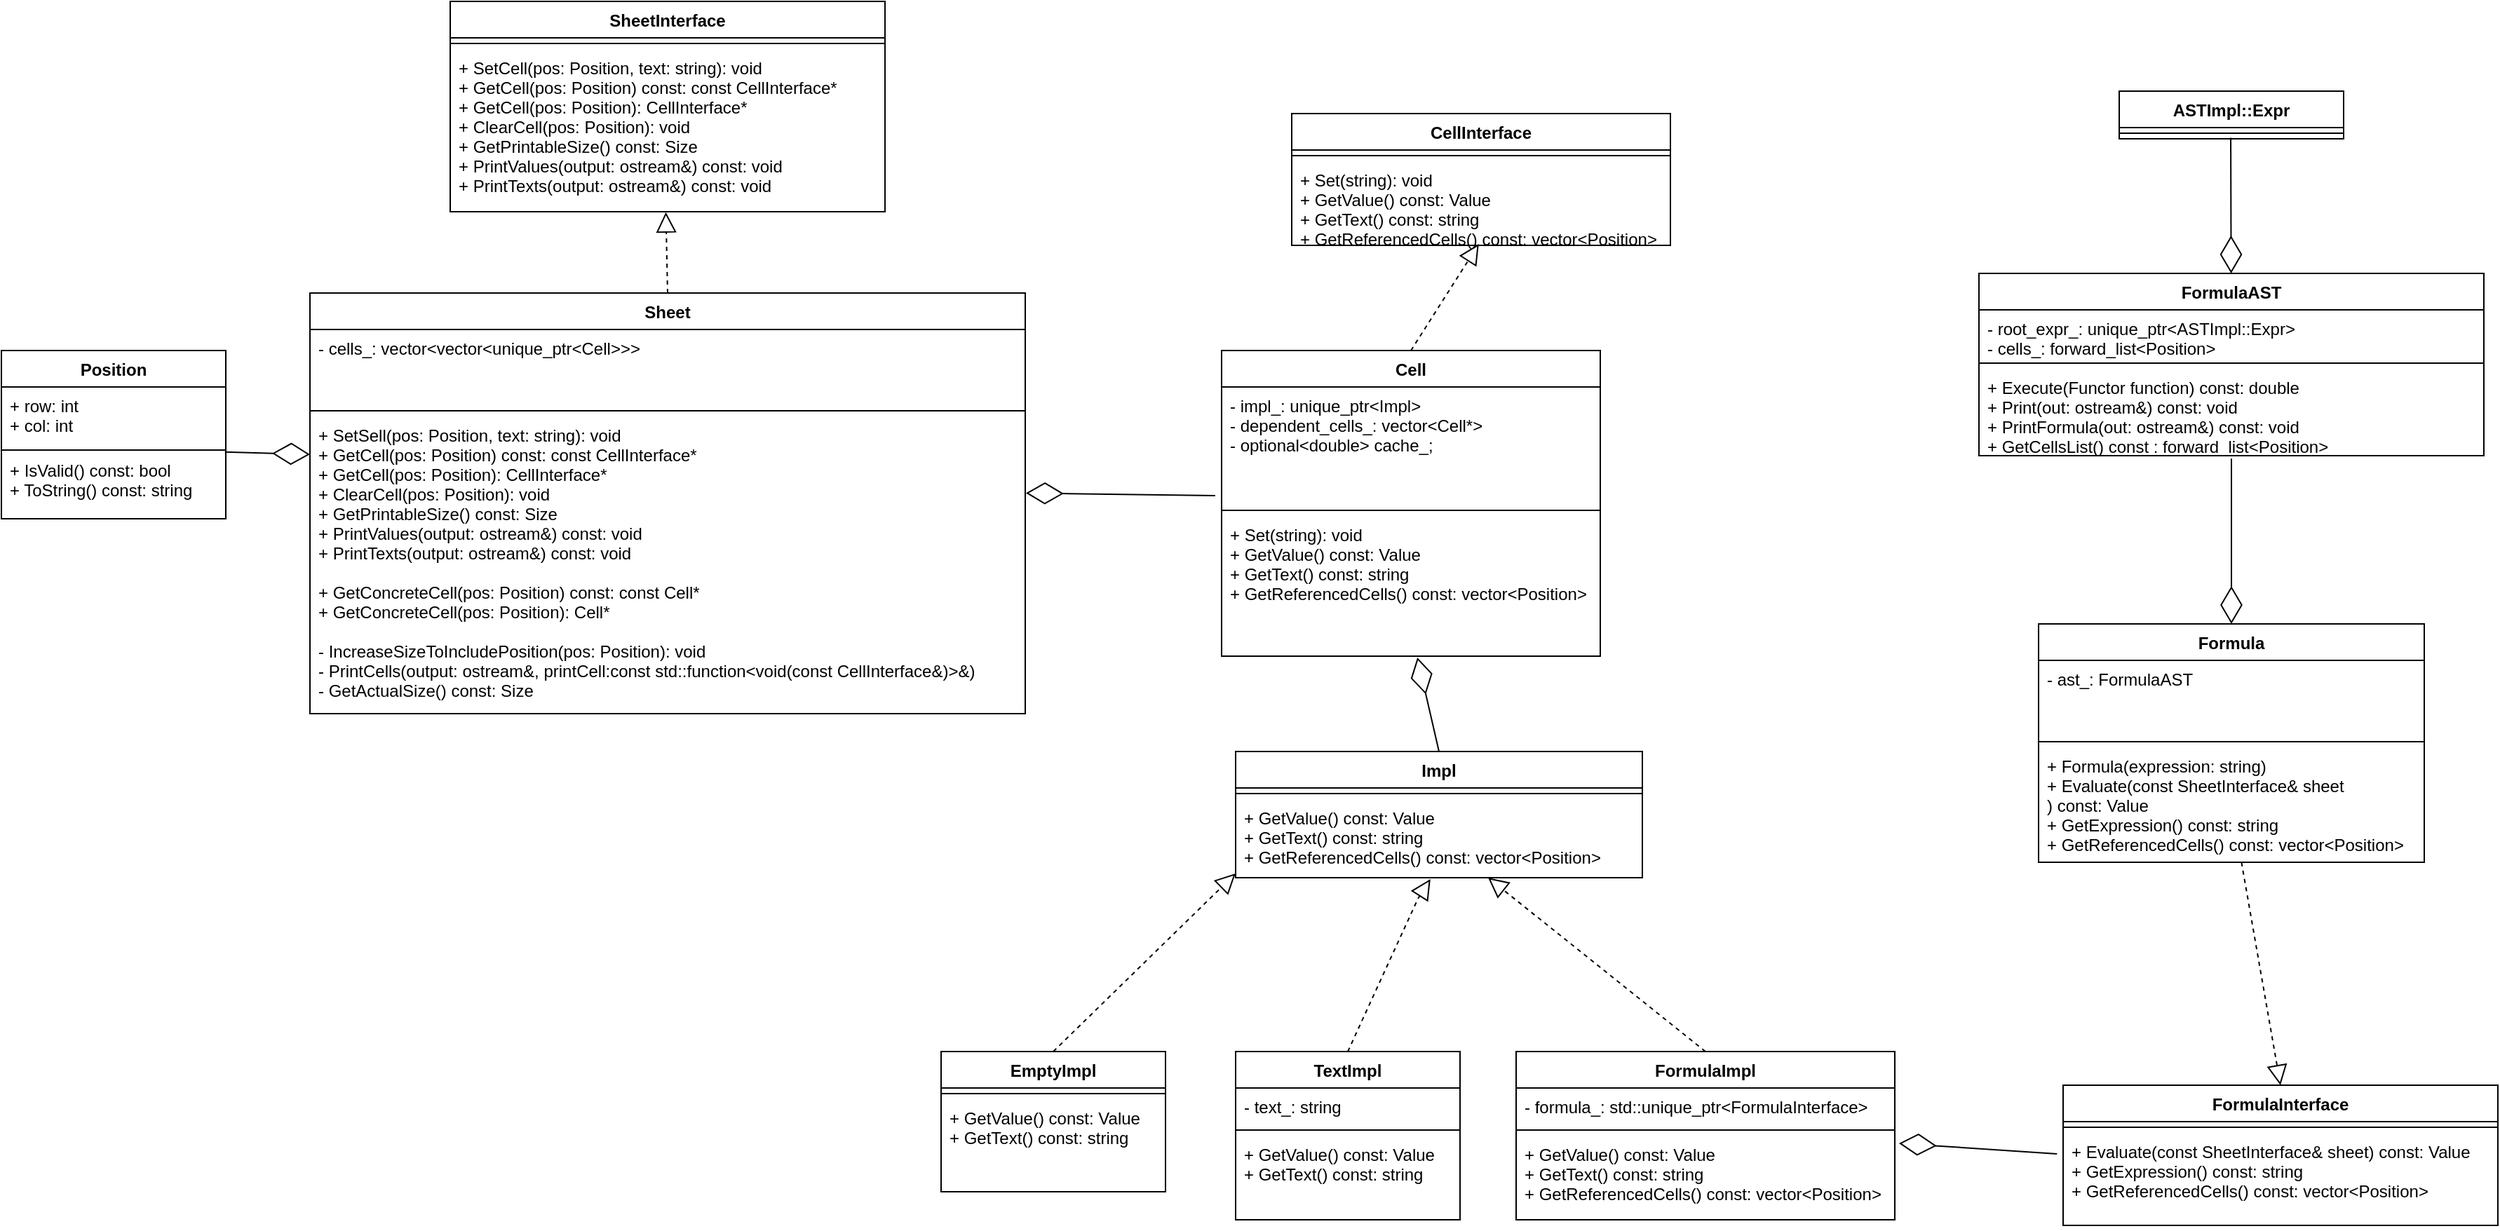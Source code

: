 <mxfile version="17.4.0" type="device"><diagram id="3nS3G6rN4xF5kTNlxv5d" name="Page-1"><mxGraphModel dx="1538" dy="838" grid="1" gridSize="10" guides="1" tooltips="1" connect="1" arrows="1" fold="1" page="1" pageScale="1" pageWidth="827" pageHeight="1169" math="0" shadow="0"><root><mxCell id="0"/><mxCell id="1" parent="0"/><mxCell id="-S3e_uq--V4zIhdj7lqT-1" value="CellInterface" style="swimlane;fontStyle=1;align=center;verticalAlign=top;childLayout=stackLayout;horizontal=1;startSize=26;horizontalStack=0;resizeParent=1;resizeParentMax=0;resizeLast=0;collapsible=1;marginBottom=0;" parent="1" vertex="1"><mxGeometry x="940" y="130" width="270" height="94" as="geometry"/></mxCell><mxCell id="-S3e_uq--V4zIhdj7lqT-3" value="" style="line;strokeWidth=1;fillColor=none;align=left;verticalAlign=middle;spacingTop=-1;spacingLeft=3;spacingRight=3;rotatable=0;labelPosition=right;points=[];portConstraint=eastwest;" parent="-S3e_uq--V4zIhdj7lqT-1" vertex="1"><mxGeometry y="26" width="270" height="8" as="geometry"/></mxCell><mxCell id="-S3e_uq--V4zIhdj7lqT-4" value="+ Set(string): void&#10;+ GetValue() const: Value&#10;+ GetText() const: string&#10;+ GetReferencedCells() const: vector&lt;Position&gt;" style="text;strokeColor=none;fillColor=none;align=left;verticalAlign=top;spacingLeft=4;spacingRight=4;overflow=hidden;rotatable=0;points=[[0,0.5],[1,0.5]];portConstraint=eastwest;" parent="-S3e_uq--V4zIhdj7lqT-1" vertex="1"><mxGeometry y="34" width="270" height="60" as="geometry"/></mxCell><mxCell id="-S3e_uq--V4zIhdj7lqT-10" value="SheetInterface" style="swimlane;fontStyle=1;align=center;verticalAlign=top;childLayout=stackLayout;horizontal=1;startSize=26;horizontalStack=0;resizeParent=1;resizeParentMax=0;resizeLast=0;collapsible=1;marginBottom=0;" parent="1" vertex="1"><mxGeometry x="340" y="50" width="310" height="150" as="geometry"/></mxCell><mxCell id="-S3e_uq--V4zIhdj7lqT-12" value="" style="line;strokeWidth=1;fillColor=none;align=left;verticalAlign=middle;spacingTop=-1;spacingLeft=3;spacingRight=3;rotatable=0;labelPosition=right;points=[];portConstraint=eastwest;" parent="-S3e_uq--V4zIhdj7lqT-10" vertex="1"><mxGeometry y="26" width="310" height="8" as="geometry"/></mxCell><mxCell id="-S3e_uq--V4zIhdj7lqT-13" value="+ SetCell(pos: Position, text: string): void&#10;+ GetCell(pos: Position) const: const CellInterface*&#10;+ GetCell(pos: Position): CellInterface*&#10;+ ClearCell(pos: Position): void&#10;+ GetPrintableSize() const: Size&#10;+ PrintValues(output: ostream&amp;) const: void&#10;+ PrintTexts(output: ostream&amp;) const: void" style="text;strokeColor=none;fillColor=none;align=left;verticalAlign=top;spacingLeft=4;spacingRight=4;overflow=hidden;rotatable=0;points=[[0,0.5],[1,0.5]];portConstraint=eastwest;" parent="-S3e_uq--V4zIhdj7lqT-10" vertex="1"><mxGeometry y="34" width="310" height="116" as="geometry"/></mxCell><mxCell id="-S3e_uq--V4zIhdj7lqT-15" value="FormulaInterface" style="swimlane;fontStyle=1;align=center;verticalAlign=top;childLayout=stackLayout;horizontal=1;startSize=26;horizontalStack=0;resizeParent=1;resizeParentMax=0;resizeLast=0;collapsible=1;marginBottom=0;" parent="1" vertex="1"><mxGeometry x="1490" y="823" width="310" height="100" as="geometry"/></mxCell><mxCell id="-S3e_uq--V4zIhdj7lqT-16" value="" style="line;strokeWidth=1;fillColor=none;align=left;verticalAlign=middle;spacingTop=-1;spacingLeft=3;spacingRight=3;rotatable=0;labelPosition=right;points=[];portConstraint=eastwest;" parent="-S3e_uq--V4zIhdj7lqT-15" vertex="1"><mxGeometry y="26" width="310" height="8" as="geometry"/></mxCell><mxCell id="-S3e_uq--V4zIhdj7lqT-17" value="+ Evaluate(const SheetInterface&amp; sheet) const: Value&#10;+ GetExpression() const: string&#10;+ GetReferencedCells() const: vector&lt;Position&gt;&#10;" style="text;strokeColor=none;fillColor=none;align=left;verticalAlign=top;spacingLeft=4;spacingRight=4;overflow=hidden;rotatable=0;points=[[0,0.5],[1,0.5]];portConstraint=eastwest;" parent="-S3e_uq--V4zIhdj7lqT-15" vertex="1"><mxGeometry y="34" width="310" height="66" as="geometry"/></mxCell><mxCell id="-S3e_uq--V4zIhdj7lqT-18" value="Position" style="swimlane;fontStyle=1;align=center;verticalAlign=top;childLayout=stackLayout;horizontal=1;startSize=26;horizontalStack=0;resizeParent=1;resizeParentMax=0;resizeLast=0;collapsible=1;marginBottom=0;" parent="1" vertex="1"><mxGeometry x="20" y="299" width="160" height="120" as="geometry"/></mxCell><mxCell id="-S3e_uq--V4zIhdj7lqT-19" value="+ row: int&#10;+ col: int" style="text;strokeColor=none;fillColor=none;align=left;verticalAlign=top;spacingLeft=4;spacingRight=4;overflow=hidden;rotatable=0;points=[[0,0.5],[1,0.5]];portConstraint=eastwest;" parent="-S3e_uq--V4zIhdj7lqT-18" vertex="1"><mxGeometry y="26" width="160" height="44" as="geometry"/></mxCell><mxCell id="-S3e_uq--V4zIhdj7lqT-20" value="" style="line;strokeWidth=1;fillColor=none;align=left;verticalAlign=middle;spacingTop=-1;spacingLeft=3;spacingRight=3;rotatable=0;labelPosition=right;points=[];portConstraint=eastwest;" parent="-S3e_uq--V4zIhdj7lqT-18" vertex="1"><mxGeometry y="70" width="160" height="2" as="geometry"/></mxCell><mxCell id="-S3e_uq--V4zIhdj7lqT-21" value="+ IsValid() const: bool&#10;+ ToString() const: string&#10;" style="text;strokeColor=none;fillColor=none;align=left;verticalAlign=top;spacingLeft=4;spacingRight=4;overflow=hidden;rotatable=0;points=[[0,0.5],[1,0.5]];portConstraint=eastwest;" parent="-S3e_uq--V4zIhdj7lqT-18" vertex="1"><mxGeometry y="72" width="160" height="48" as="geometry"/></mxCell><mxCell id="-S3e_uq--V4zIhdj7lqT-22" value="Cell" style="swimlane;fontStyle=1;align=center;verticalAlign=top;childLayout=stackLayout;horizontal=1;startSize=26;horizontalStack=0;resizeParent=1;resizeParentMax=0;resizeLast=0;collapsible=1;marginBottom=0;" parent="1" vertex="1"><mxGeometry x="890" y="299" width="270" height="218" as="geometry"/></mxCell><mxCell id="-S3e_uq--V4zIhdj7lqT-23" value="- impl_: unique_ptr&lt;Impl&gt;&#10;- dependent_cells_: vector&lt;Cell*&gt;&#10;- optional&lt;double&gt; cache_;" style="text;strokeColor=none;fillColor=none;align=left;verticalAlign=top;spacingLeft=4;spacingRight=4;overflow=hidden;rotatable=0;points=[[0,0.5],[1,0.5]];portConstraint=eastwest;" parent="-S3e_uq--V4zIhdj7lqT-22" vertex="1"><mxGeometry y="26" width="270" height="84" as="geometry"/></mxCell><mxCell id="-S3e_uq--V4zIhdj7lqT-24" value="" style="line;strokeWidth=1;fillColor=none;align=left;verticalAlign=middle;spacingTop=-1;spacingLeft=3;spacingRight=3;rotatable=0;labelPosition=right;points=[];portConstraint=eastwest;" parent="-S3e_uq--V4zIhdj7lqT-22" vertex="1"><mxGeometry y="110" width="270" height="8" as="geometry"/></mxCell><mxCell id="-S3e_uq--V4zIhdj7lqT-25" value="+ Set(string): void&#10;+ GetValue() const: Value&#10;+ GetText() const: string&#10;+ GetReferencedCells() const: vector&lt;Position&gt;" style="text;strokeColor=none;fillColor=none;align=left;verticalAlign=top;spacingLeft=4;spacingRight=4;overflow=hidden;rotatable=0;points=[[0,0.5],[1,0.5]];portConstraint=eastwest;" parent="-S3e_uq--V4zIhdj7lqT-22" vertex="1"><mxGeometry y="118" width="270" height="100" as="geometry"/></mxCell><mxCell id="-S3e_uq--V4zIhdj7lqT-27" value="" style="endArrow=block;dashed=1;endFill=0;endSize=12;html=1;rounded=0;entryX=0.494;entryY=0.983;entryDx=0;entryDy=0;entryPerimeter=0;exitX=0.5;exitY=0;exitDx=0;exitDy=0;" parent="1" source="-S3e_uq--V4zIhdj7lqT-22" target="-S3e_uq--V4zIhdj7lqT-4" edge="1"><mxGeometry width="160" relative="1" as="geometry"><mxPoint x="130" y="69" as="sourcePoint"/><mxPoint x="290" y="69" as="targetPoint"/></mxGeometry></mxCell><mxCell id="-S3e_uq--V4zIhdj7lqT-28" value="Sheet" style="swimlane;fontStyle=1;align=center;verticalAlign=top;childLayout=stackLayout;horizontal=1;startSize=26;horizontalStack=0;resizeParent=1;resizeParentMax=0;resizeLast=0;collapsible=1;marginBottom=0;" parent="1" vertex="1"><mxGeometry x="240" y="258" width="510" height="300" as="geometry"/></mxCell><mxCell id="-S3e_uq--V4zIhdj7lqT-29" value="- cells_: vector&lt;vector&lt;unique_ptr&lt;Cell&gt;&gt;&gt;" style="text;strokeColor=none;fillColor=none;align=left;verticalAlign=top;spacingLeft=4;spacingRight=4;overflow=hidden;rotatable=0;points=[[0,0.5],[1,0.5]];portConstraint=eastwest;" parent="-S3e_uq--V4zIhdj7lqT-28" vertex="1"><mxGeometry y="26" width="510" height="54" as="geometry"/></mxCell><mxCell id="-S3e_uq--V4zIhdj7lqT-30" value="" style="line;strokeWidth=1;fillColor=none;align=left;verticalAlign=middle;spacingTop=-1;spacingLeft=3;spacingRight=3;rotatable=0;labelPosition=right;points=[];portConstraint=eastwest;" parent="-S3e_uq--V4zIhdj7lqT-28" vertex="1"><mxGeometry y="80" width="510" height="8" as="geometry"/></mxCell><mxCell id="-S3e_uq--V4zIhdj7lqT-31" value="+ SetSell(pos: Position, text: string): void&#10;+ GetCell(pos: Position) const: const CellInterface*&#10;+ GetCell(pos: Position): CellInterface*&#10;+ ClearCell(pos: Position): void&#10;+ GetPrintableSize() const: Size&#10;+ PrintValues(output: ostream&amp;) const: void&#10;+ PrintTexts(output: ostream&amp;) const: void&#10;&#10;+ GetConcreteCell(pos: Position) const: const Cell*&#10;+ GetConcreteCell(pos: Position): Cell*&#10;&#10;- IncreaseSizeToIncludePosition(pos: Position): void&#10;- PrintCells(output: ostream&amp;, printCell:const std::function&lt;void(const CellInterface&amp;)&gt;&amp;)&#10;- GetActualSize() const: Size" style="text;strokeColor=none;fillColor=none;align=left;verticalAlign=top;spacingLeft=4;spacingRight=4;overflow=hidden;rotatable=0;points=[[0,0.5],[1,0.5]];portConstraint=eastwest;" parent="-S3e_uq--V4zIhdj7lqT-28" vertex="1"><mxGeometry y="88" width="510" height="212" as="geometry"/></mxCell><mxCell id="-S3e_uq--V4zIhdj7lqT-32" value="" style="endArrow=block;dashed=1;endFill=0;endSize=12;html=1;rounded=0;entryX=0.496;entryY=1.003;entryDx=0;entryDy=0;entryPerimeter=0;exitX=0.5;exitY=0;exitDx=0;exitDy=0;" parent="1" source="-S3e_uq--V4zIhdj7lqT-28" target="-S3e_uq--V4zIhdj7lqT-13" edge="1"><mxGeometry width="160" relative="1" as="geometry"><mxPoint x="435" y="66" as="sourcePoint"/><mxPoint x="434.52" y="-4" as="targetPoint"/></mxGeometry></mxCell><mxCell id="-S3e_uq--V4zIhdj7lqT-34" value="Formula" style="swimlane;fontStyle=1;align=center;verticalAlign=top;childLayout=stackLayout;horizontal=1;startSize=26;horizontalStack=0;resizeParent=1;resizeParentMax=0;resizeLast=0;collapsible=1;marginBottom=0;" parent="1" vertex="1"><mxGeometry x="1472.5" y="494" width="275" height="170" as="geometry"/></mxCell><mxCell id="-S3e_uq--V4zIhdj7lqT-35" value="- ast_: FormulaAST" style="text;strokeColor=none;fillColor=none;align=left;verticalAlign=top;spacingLeft=4;spacingRight=4;overflow=hidden;rotatable=0;points=[[0,0.5],[1,0.5]];portConstraint=eastwest;" parent="-S3e_uq--V4zIhdj7lqT-34" vertex="1"><mxGeometry y="26" width="275" height="54" as="geometry"/></mxCell><mxCell id="-S3e_uq--V4zIhdj7lqT-36" value="" style="line;strokeWidth=1;fillColor=none;align=left;verticalAlign=middle;spacingTop=-1;spacingLeft=3;spacingRight=3;rotatable=0;labelPosition=right;points=[];portConstraint=eastwest;" parent="-S3e_uq--V4zIhdj7lqT-34" vertex="1"><mxGeometry y="80" width="275" height="8" as="geometry"/></mxCell><mxCell id="-S3e_uq--V4zIhdj7lqT-37" value="+ Formula(expression: string)&#10;+ Evaluate(const SheetInterface&amp; sheet&#10;) const: Value&#10;+ GetExpression() const: string&#10;+ GetReferencedCells() const: vector&lt;Position&gt;" style="text;strokeColor=none;fillColor=none;align=left;verticalAlign=top;spacingLeft=4;spacingRight=4;overflow=hidden;rotatable=0;points=[[0,0.5],[1,0.5]];portConstraint=eastwest;" parent="-S3e_uq--V4zIhdj7lqT-34" vertex="1"><mxGeometry y="88" width="275" height="82" as="geometry"/></mxCell><mxCell id="-S3e_uq--V4zIhdj7lqT-38" value="" style="endArrow=block;dashed=1;endFill=0;endSize=12;html=1;rounded=0;entryX=0.5;entryY=0;entryDx=0;entryDy=0;" parent="1" source="-S3e_uq--V4zIhdj7lqT-37" target="-S3e_uq--V4zIhdj7lqT-15" edge="1"><mxGeometry width="160" relative="1" as="geometry"><mxPoint x="1276" y="594" as="sourcePoint"/><mxPoint x="912" y="114" as="targetPoint"/></mxGeometry></mxCell><mxCell id="-S3e_uq--V4zIhdj7lqT-39" value="Impl" style="swimlane;fontStyle=1;align=center;verticalAlign=top;childLayout=stackLayout;horizontal=1;startSize=26;horizontalStack=0;resizeParent=1;resizeParentMax=0;resizeLast=0;collapsible=1;marginBottom=0;" parent="1" vertex="1"><mxGeometry x="900" y="585" width="290" height="90" as="geometry"/></mxCell><mxCell id="-S3e_uq--V4zIhdj7lqT-40" value="" style="line;strokeWidth=1;fillColor=none;align=left;verticalAlign=middle;spacingTop=-1;spacingLeft=3;spacingRight=3;rotatable=0;labelPosition=right;points=[];portConstraint=eastwest;" parent="-S3e_uq--V4zIhdj7lqT-39" vertex="1"><mxGeometry y="26" width="290" height="8" as="geometry"/></mxCell><mxCell id="-S3e_uq--V4zIhdj7lqT-41" value="+ GetValue() const: Value&#10;+ GetText() const: string&#10;+ GetReferencedCells() const: vector&lt;Position&gt;&#10;&#10;" style="text;strokeColor=none;fillColor=none;align=left;verticalAlign=top;spacingLeft=4;spacingRight=4;overflow=hidden;rotatable=0;points=[[0,0.5],[1,0.5]];portConstraint=eastwest;" parent="-S3e_uq--V4zIhdj7lqT-39" vertex="1"><mxGeometry y="34" width="290" height="56" as="geometry"/></mxCell><mxCell id="-S3e_uq--V4zIhdj7lqT-46" value="EmptyImpl" style="swimlane;fontStyle=1;align=center;verticalAlign=top;childLayout=stackLayout;horizontal=1;startSize=26;horizontalStack=0;resizeParent=1;resizeParentMax=0;resizeLast=0;collapsible=1;marginBottom=0;" parent="1" vertex="1"><mxGeometry x="690" y="799" width="160" height="100" as="geometry"/></mxCell><mxCell id="-S3e_uq--V4zIhdj7lqT-48" value="" style="line;strokeWidth=1;fillColor=none;align=left;verticalAlign=middle;spacingTop=-1;spacingLeft=3;spacingRight=3;rotatable=0;labelPosition=right;points=[];portConstraint=eastwest;" parent="-S3e_uq--V4zIhdj7lqT-46" vertex="1"><mxGeometry y="26" width="160" height="8" as="geometry"/></mxCell><mxCell id="-S3e_uq--V4zIhdj7lqT-49" value="+ GetValue() const: Value&#10;+ GetText() const: string&#10;" style="text;strokeColor=none;fillColor=none;align=left;verticalAlign=top;spacingLeft=4;spacingRight=4;overflow=hidden;rotatable=0;points=[[0,0.5],[1,0.5]];portConstraint=eastwest;" parent="-S3e_uq--V4zIhdj7lqT-46" vertex="1"><mxGeometry y="34" width="160" height="66" as="geometry"/></mxCell><mxCell id="-S3e_uq--V4zIhdj7lqT-50" value="TextImpl" style="swimlane;fontStyle=1;align=center;verticalAlign=top;childLayout=stackLayout;horizontal=1;startSize=26;horizontalStack=0;resizeParent=1;resizeParentMax=0;resizeLast=0;collapsible=1;marginBottom=0;" parent="1" vertex="1"><mxGeometry x="900" y="799" width="160" height="120" as="geometry"/></mxCell><mxCell id="-S3e_uq--V4zIhdj7lqT-51" value="- text_: string" style="text;strokeColor=none;fillColor=none;align=left;verticalAlign=top;spacingLeft=4;spacingRight=4;overflow=hidden;rotatable=0;points=[[0,0.5],[1,0.5]];portConstraint=eastwest;" parent="-S3e_uq--V4zIhdj7lqT-50" vertex="1"><mxGeometry y="26" width="160" height="26" as="geometry"/></mxCell><mxCell id="-S3e_uq--V4zIhdj7lqT-52" value="" style="line;strokeWidth=1;fillColor=none;align=left;verticalAlign=middle;spacingTop=-1;spacingLeft=3;spacingRight=3;rotatable=0;labelPosition=right;points=[];portConstraint=eastwest;" parent="-S3e_uq--V4zIhdj7lqT-50" vertex="1"><mxGeometry y="52" width="160" height="8" as="geometry"/></mxCell><mxCell id="-S3e_uq--V4zIhdj7lqT-53" value="+ GetValue() const: Value&#10;+ GetText() const: string&#10;" style="text;strokeColor=none;fillColor=none;align=left;verticalAlign=top;spacingLeft=4;spacingRight=4;overflow=hidden;rotatable=0;points=[[0,0.5],[1,0.5]];portConstraint=eastwest;" parent="-S3e_uq--V4zIhdj7lqT-50" vertex="1"><mxGeometry y="60" width="160" height="60" as="geometry"/></mxCell><mxCell id="-S3e_uq--V4zIhdj7lqT-54" value="FormulaImpl" style="swimlane;fontStyle=1;align=center;verticalAlign=top;childLayout=stackLayout;horizontal=1;startSize=26;horizontalStack=0;resizeParent=1;resizeParentMax=0;resizeLast=0;collapsible=1;marginBottom=0;" parent="1" vertex="1"><mxGeometry x="1100" y="799" width="270" height="120" as="geometry"/></mxCell><mxCell id="-S3e_uq--V4zIhdj7lqT-55" value="- formula_: std::unique_ptr&lt;FormulaInterface&gt; " style="text;strokeColor=none;fillColor=none;align=left;verticalAlign=top;spacingLeft=4;spacingRight=4;overflow=hidden;rotatable=0;points=[[0,0.5],[1,0.5]];portConstraint=eastwest;" parent="-S3e_uq--V4zIhdj7lqT-54" vertex="1"><mxGeometry y="26" width="270" height="26" as="geometry"/></mxCell><mxCell id="-S3e_uq--V4zIhdj7lqT-56" value="" style="line;strokeWidth=1;fillColor=none;align=left;verticalAlign=middle;spacingTop=-1;spacingLeft=3;spacingRight=3;rotatable=0;labelPosition=right;points=[];portConstraint=eastwest;" parent="-S3e_uq--V4zIhdj7lqT-54" vertex="1"><mxGeometry y="52" width="270" height="8" as="geometry"/></mxCell><mxCell id="-S3e_uq--V4zIhdj7lqT-57" value="+ GetValue() const: Value&#10;+ GetText() const: string&#10;+ GetReferencedCells() const: vector&lt;Position&gt;&#10;" style="text;strokeColor=none;fillColor=none;align=left;verticalAlign=top;spacingLeft=4;spacingRight=4;overflow=hidden;rotatable=0;points=[[0,0.5],[1,0.5]];portConstraint=eastwest;" parent="-S3e_uq--V4zIhdj7lqT-54" vertex="1"><mxGeometry y="60" width="270" height="60" as="geometry"/></mxCell><mxCell id="-S3e_uq--V4zIhdj7lqT-58" value="" style="endArrow=block;dashed=1;endFill=0;endSize=12;html=1;rounded=0;exitX=0.5;exitY=0;exitDx=0;exitDy=0;entryX=0;entryY=0.946;entryDx=0;entryDy=0;entryPerimeter=0;" parent="1" source="-S3e_uq--V4zIhdj7lqT-46" target="-S3e_uq--V4zIhdj7lqT-41" edge="1"><mxGeometry width="160" relative="1" as="geometry"><mxPoint x="550" y="699" as="sourcePoint"/><mxPoint x="880" y="680" as="targetPoint"/></mxGeometry></mxCell><mxCell id="-S3e_uq--V4zIhdj7lqT-59" value="" style="endArrow=block;dashed=1;endFill=0;endSize=12;html=1;rounded=0;exitX=0.5;exitY=0;exitDx=0;exitDy=0;entryX=0.479;entryY=1.018;entryDx=0;entryDy=0;entryPerimeter=0;" parent="1" source="-S3e_uq--V4zIhdj7lqT-50" target="-S3e_uq--V4zIhdj7lqT-41" edge="1"><mxGeometry width="160" relative="1" as="geometry"><mxPoint x="790" y="729" as="sourcePoint"/><mxPoint x="1040" y="680" as="targetPoint"/><Array as="points"><mxPoint x="1030" y="690"/></Array></mxGeometry></mxCell><mxCell id="-S3e_uq--V4zIhdj7lqT-60" value="" style="endArrow=block;dashed=1;endFill=0;endSize=12;html=1;rounded=0;exitX=0.5;exitY=0;exitDx=0;exitDy=0;" parent="1" source="-S3e_uq--V4zIhdj7lqT-54" target="-S3e_uq--V4zIhdj7lqT-41" edge="1"><mxGeometry width="160" relative="1" as="geometry"><mxPoint x="870" y="649" as="sourcePoint"/><mxPoint x="1180" y="680" as="targetPoint"/></mxGeometry></mxCell><mxCell id="-S3e_uq--V4zIhdj7lqT-61" value="" style="endArrow=diamondThin;endFill=0;endSize=24;html=1;rounded=0;exitX=0.5;exitY=0;exitDx=0;exitDy=0;entryX=0.517;entryY=1.01;entryDx=0;entryDy=0;entryPerimeter=0;" parent="1" source="-S3e_uq--V4zIhdj7lqT-39" target="-S3e_uq--V4zIhdj7lqT-25" edge="1"><mxGeometry width="160" relative="1" as="geometry"><mxPoint x="510" y="489" as="sourcePoint"/><mxPoint x="670" y="489" as="targetPoint"/></mxGeometry></mxCell><mxCell id="-S3e_uq--V4zIhdj7lqT-62" value="" style="endArrow=diamondThin;endFill=0;endSize=24;html=1;rounded=0;entryX=1.001;entryY=0.258;entryDx=0;entryDy=0;entryPerimeter=0;exitX=-0.017;exitY=0.922;exitDx=0;exitDy=0;exitPerimeter=0;" parent="1" source="-S3e_uq--V4zIhdj7lqT-23" target="-S3e_uq--V4zIhdj7lqT-31" edge="1"><mxGeometry width="160" relative="1" as="geometry"><mxPoint x="790" y="780" as="sourcePoint"/><mxPoint x="950" y="780" as="targetPoint"/></mxGeometry></mxCell><mxCell id="-S3e_uq--V4zIhdj7lqT-64" value="" style="endArrow=diamondThin;endFill=0;endSize=24;html=1;rounded=0;exitX=0.996;exitY=0.007;exitDx=0;exitDy=0;exitPerimeter=0;entryX=0;entryY=0.128;entryDx=0;entryDy=0;entryPerimeter=0;" parent="1" source="-S3e_uq--V4zIhdj7lqT-21" target="-S3e_uq--V4zIhdj7lqT-31" edge="1"><mxGeometry width="160" relative="1" as="geometry"><mxPoint x="320" y="546" as="sourcePoint"/><mxPoint x="410" y="352" as="targetPoint"/></mxGeometry></mxCell><mxCell id="-S3e_uq--V4zIhdj7lqT-66" value="FormulaAST" style="swimlane;fontStyle=1;align=center;verticalAlign=top;childLayout=stackLayout;horizontal=1;startSize=26;horizontalStack=0;resizeParent=1;resizeParentMax=0;resizeLast=0;collapsible=1;marginBottom=0;" parent="1" vertex="1"><mxGeometry x="1430" y="244" width="360" height="130" as="geometry"/></mxCell><mxCell id="-S3e_uq--V4zIhdj7lqT-67" value="- root_expr_: unique_ptr&lt;ASTImpl::Expr&gt;&#10;- cells_: forward_list&lt;Position&gt;" style="text;strokeColor=none;fillColor=none;align=left;verticalAlign=top;spacingLeft=4;spacingRight=4;overflow=hidden;rotatable=0;points=[[0,0.5],[1,0.5]];portConstraint=eastwest;" parent="-S3e_uq--V4zIhdj7lqT-66" vertex="1"><mxGeometry y="26" width="360" height="34" as="geometry"/></mxCell><mxCell id="-S3e_uq--V4zIhdj7lqT-68" value="" style="line;strokeWidth=1;fillColor=none;align=left;verticalAlign=middle;spacingTop=-1;spacingLeft=3;spacingRight=3;rotatable=0;labelPosition=right;points=[];portConstraint=eastwest;" parent="-S3e_uq--V4zIhdj7lqT-66" vertex="1"><mxGeometry y="60" width="360" height="8" as="geometry"/></mxCell><mxCell id="-S3e_uq--V4zIhdj7lqT-69" value="+ Execute(Functor function) const: double&#10;+ Print(out: ostream&amp;) const: void&#10;+ PrintFormula(out: ostream&amp;) const: void&#10;+ GetCellsList() const : forward_list&lt;Position&gt;" style="text;strokeColor=none;fillColor=none;align=left;verticalAlign=top;spacingLeft=4;spacingRight=4;overflow=hidden;rotatable=0;points=[[0,0.5],[1,0.5]];portConstraint=eastwest;" parent="-S3e_uq--V4zIhdj7lqT-66" vertex="1"><mxGeometry y="68" width="360" height="62" as="geometry"/></mxCell><mxCell id="-S3e_uq--V4zIhdj7lqT-70" value="ASTImpl::Expr" style="swimlane;fontStyle=1;align=center;verticalAlign=top;childLayout=stackLayout;horizontal=1;startSize=26;horizontalStack=0;resizeParent=1;resizeParentMax=0;resizeLast=0;collapsible=1;marginBottom=0;" parent="1" vertex="1"><mxGeometry x="1530" y="114" width="160" height="34" as="geometry"/></mxCell><mxCell id="-S3e_uq--V4zIhdj7lqT-72" value="" style="line;strokeWidth=1;fillColor=none;align=left;verticalAlign=middle;spacingTop=-1;spacingLeft=3;spacingRight=3;rotatable=0;labelPosition=right;points=[];portConstraint=eastwest;" parent="-S3e_uq--V4zIhdj7lqT-70" vertex="1"><mxGeometry y="26" width="160" height="8" as="geometry"/></mxCell><mxCell id="-S3e_uq--V4zIhdj7lqT-75" value="" style="endArrow=diamondThin;endFill=0;endSize=24;html=1;rounded=0;exitX=0.497;exitY=0.912;exitDx=0;exitDy=0;exitPerimeter=0;" parent="1" source="-S3e_uq--V4zIhdj7lqT-72" target="-S3e_uq--V4zIhdj7lqT-66" edge="1"><mxGeometry width="160" relative="1" as="geometry"><mxPoint x="1542" y="714" as="sourcePoint"/><mxPoint x="1256" y="234" as="targetPoint"/></mxGeometry></mxCell><mxCell id="-S3e_uq--V4zIhdj7lqT-77" value="" style="endArrow=diamondThin;endFill=0;endSize=24;html=1;rounded=0;entryX=0.5;entryY=0;entryDx=0;entryDy=0;exitX=0.5;exitY=1.035;exitDx=0;exitDy=0;exitPerimeter=0;" parent="1" source="-S3e_uq--V4zIhdj7lqT-69" target="-S3e_uq--V4zIhdj7lqT-34" edge="1"><mxGeometry width="160" relative="1" as="geometry"><mxPoint x="1432" y="494" as="sourcePoint"/><mxPoint x="1592" y="494" as="targetPoint"/></mxGeometry></mxCell><mxCell id="-S3e_uq--V4zIhdj7lqT-81" value="" style="endArrow=diamondThin;endFill=0;endSize=24;html=1;rounded=0;entryX=1.011;entryY=0.091;entryDx=0;entryDy=0;exitX=-0.014;exitY=0.228;exitDx=0;exitDy=0;exitPerimeter=0;entryPerimeter=0;" parent="1" source="-S3e_uq--V4zIhdj7lqT-17" target="-S3e_uq--V4zIhdj7lqT-57" edge="1"><mxGeometry width="160" relative="1" as="geometry"><mxPoint x="1360" y="520" as="sourcePoint"/><mxPoint x="1520" y="520" as="targetPoint"/></mxGeometry></mxCell></root></mxGraphModel></diagram></mxfile>